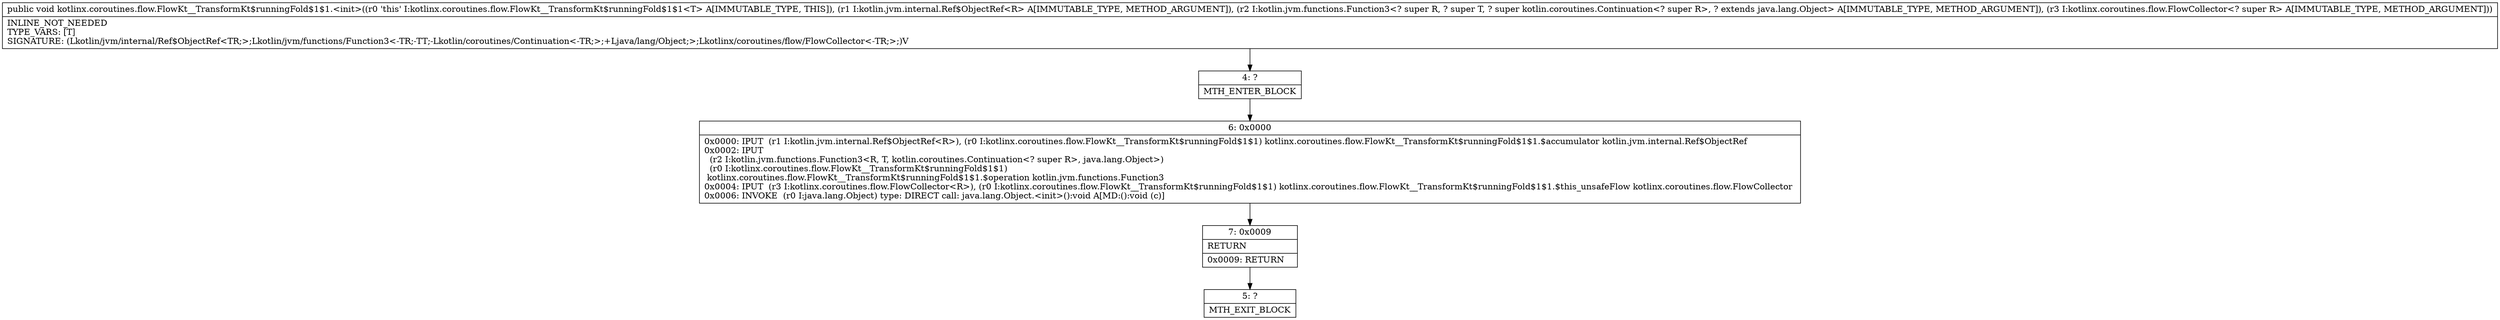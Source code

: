 digraph "CFG forkotlinx.coroutines.flow.FlowKt__TransformKt$runningFold$1$1.\<init\>(Lkotlin\/jvm\/internal\/Ref$ObjectRef;Lkotlin\/jvm\/functions\/Function3;Lkotlinx\/coroutines\/flow\/FlowCollector;)V" {
Node_4 [shape=record,label="{4\:\ ?|MTH_ENTER_BLOCK\l}"];
Node_6 [shape=record,label="{6\:\ 0x0000|0x0000: IPUT  (r1 I:kotlin.jvm.internal.Ref$ObjectRef\<R\>), (r0 I:kotlinx.coroutines.flow.FlowKt__TransformKt$runningFold$1$1) kotlinx.coroutines.flow.FlowKt__TransformKt$runningFold$1$1.$accumulator kotlin.jvm.internal.Ref$ObjectRef \l0x0002: IPUT  \l  (r2 I:kotlin.jvm.functions.Function3\<R, T, kotlin.coroutines.Continuation\<? super R\>, java.lang.Object\>)\l  (r0 I:kotlinx.coroutines.flow.FlowKt__TransformKt$runningFold$1$1)\l kotlinx.coroutines.flow.FlowKt__TransformKt$runningFold$1$1.$operation kotlin.jvm.functions.Function3 \l0x0004: IPUT  (r3 I:kotlinx.coroutines.flow.FlowCollector\<R\>), (r0 I:kotlinx.coroutines.flow.FlowKt__TransformKt$runningFold$1$1) kotlinx.coroutines.flow.FlowKt__TransformKt$runningFold$1$1.$this_unsafeFlow kotlinx.coroutines.flow.FlowCollector \l0x0006: INVOKE  (r0 I:java.lang.Object) type: DIRECT call: java.lang.Object.\<init\>():void A[MD:():void (c)]\l}"];
Node_7 [shape=record,label="{7\:\ 0x0009|RETURN\l|0x0009: RETURN   \l}"];
Node_5 [shape=record,label="{5\:\ ?|MTH_EXIT_BLOCK\l}"];
MethodNode[shape=record,label="{public void kotlinx.coroutines.flow.FlowKt__TransformKt$runningFold$1$1.\<init\>((r0 'this' I:kotlinx.coroutines.flow.FlowKt__TransformKt$runningFold$1$1\<T\> A[IMMUTABLE_TYPE, THIS]), (r1 I:kotlin.jvm.internal.Ref$ObjectRef\<R\> A[IMMUTABLE_TYPE, METHOD_ARGUMENT]), (r2 I:kotlin.jvm.functions.Function3\<? super R, ? super T, ? super kotlin.coroutines.Continuation\<? super R\>, ? extends java.lang.Object\> A[IMMUTABLE_TYPE, METHOD_ARGUMENT]), (r3 I:kotlinx.coroutines.flow.FlowCollector\<? super R\> A[IMMUTABLE_TYPE, METHOD_ARGUMENT]))  | INLINE_NOT_NEEDED\lTYPE_VARS: [T]\lSIGNATURE: (Lkotlin\/jvm\/internal\/Ref$ObjectRef\<TR;\>;Lkotlin\/jvm\/functions\/Function3\<\-TR;\-TT;\-Lkotlin\/coroutines\/Continuation\<\-TR;\>;+Ljava\/lang\/Object;\>;Lkotlinx\/coroutines\/flow\/FlowCollector\<\-TR;\>;)V\l}"];
MethodNode -> Node_4;Node_4 -> Node_6;
Node_6 -> Node_7;
Node_7 -> Node_5;
}

